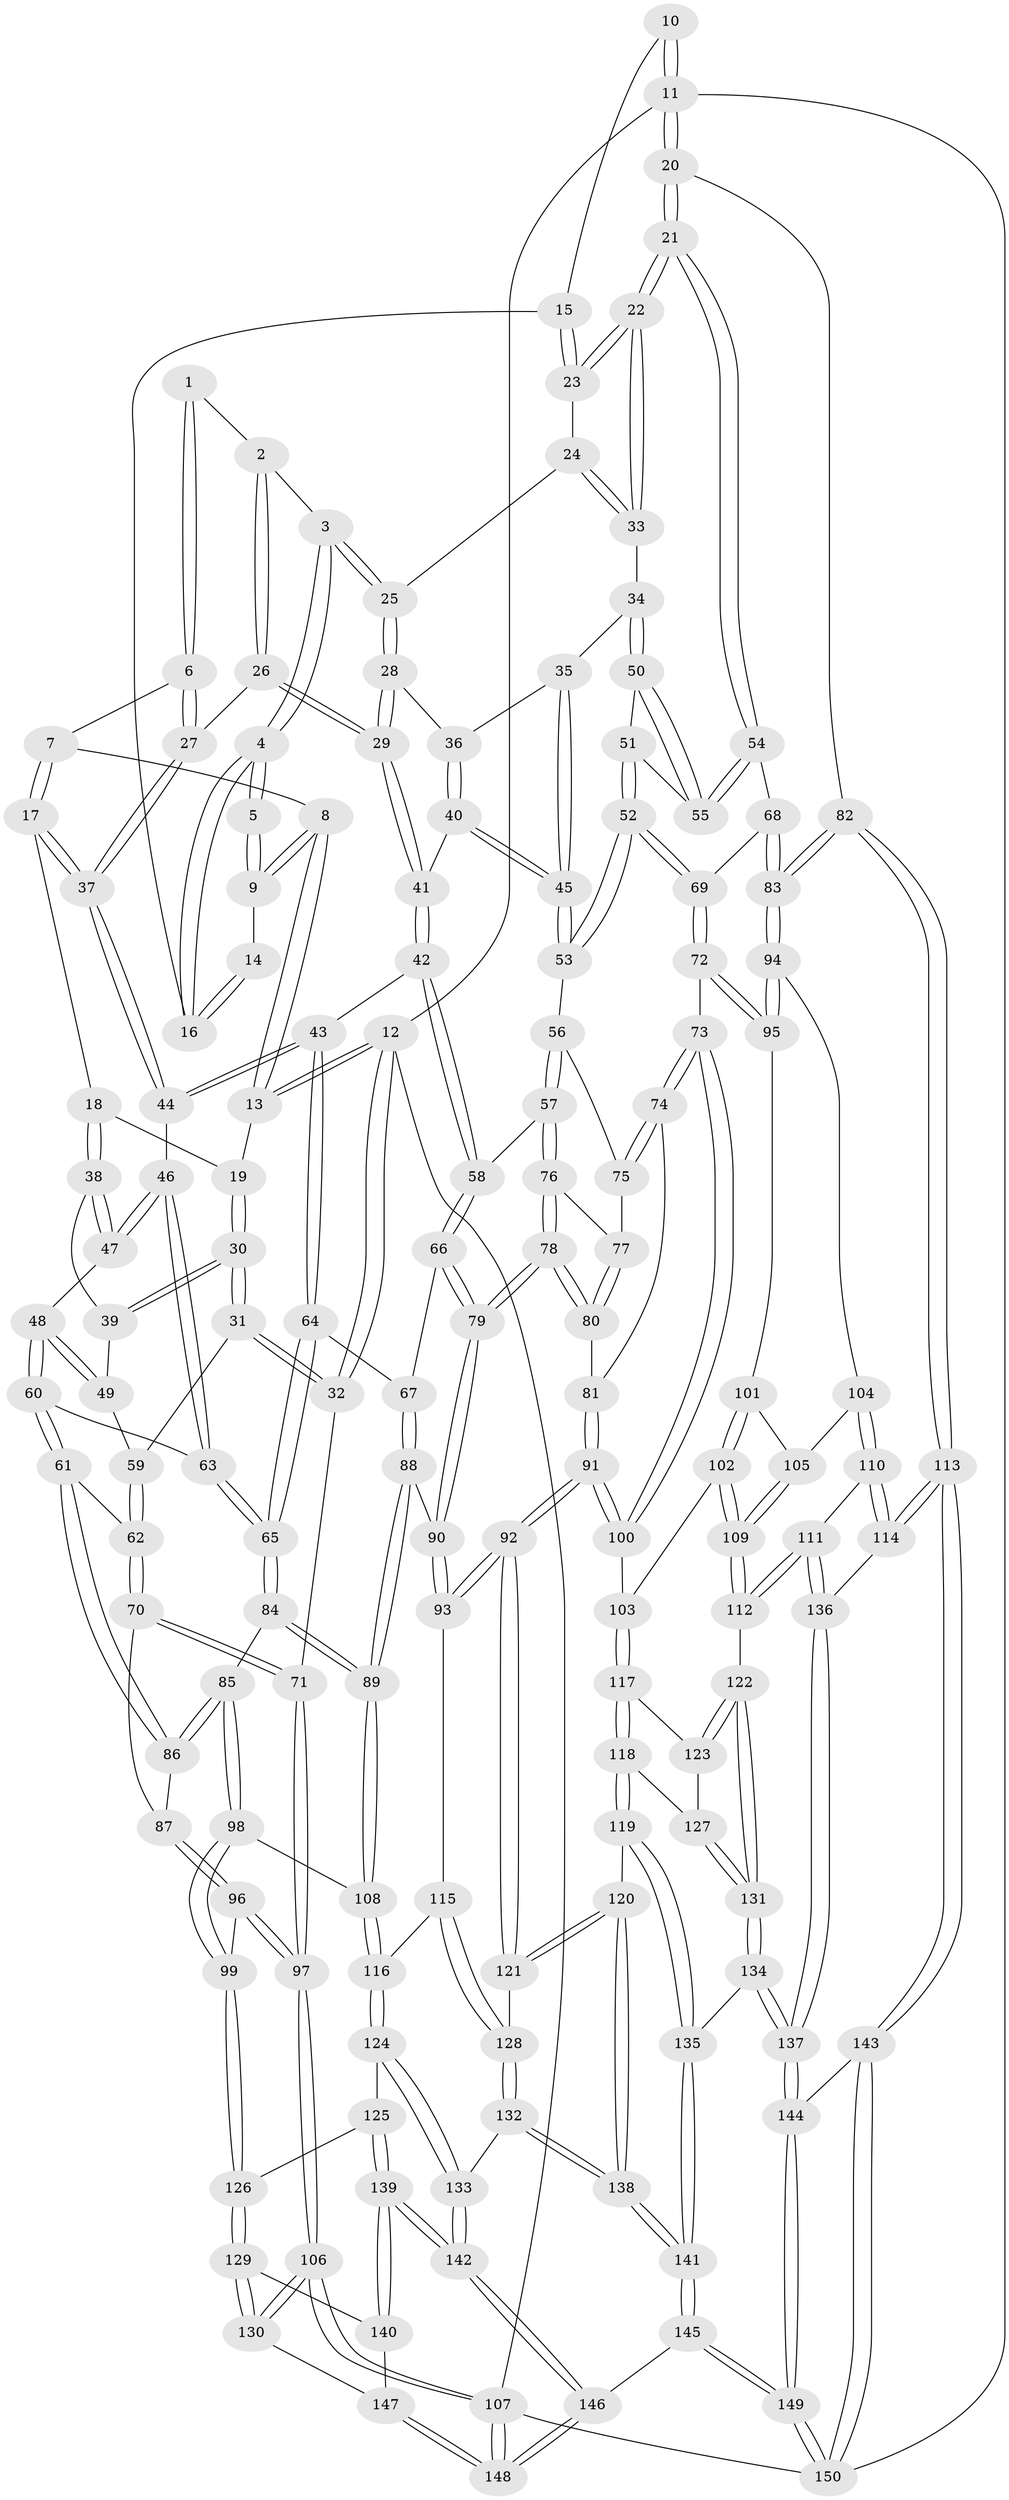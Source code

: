 // Generated by graph-tools (version 1.1) at 2025/03/03/09/25 03:03:19]
// undirected, 150 vertices, 372 edges
graph export_dot {
graph [start="1"]
  node [color=gray90,style=filled];
  1 [pos="+0.485036342792618+0.02020677045785673"];
  2 [pos="+0.5683867522116666+0.0992326536850033"];
  3 [pos="+0.6961555758099478+0.025410417899610214"];
  4 [pos="+0.6979290599454593+0.018768824797976844"];
  5 [pos="+0.4816980411364254+0.012640628350516001"];
  6 [pos="+0.45308067479965936+0.13527551991985304"];
  7 [pos="+0.30167773127488906+0"];
  8 [pos="+0.28551444032560186+0"];
  9 [pos="+0.30385778027605104+0"];
  10 [pos="+1+0"];
  11 [pos="+1+0"];
  12 [pos="+0+0"];
  13 [pos="+0+0"];
  14 [pos="+0.6993160145067625+0"];
  15 [pos="+0.9064837005023164+0.06869768313950302"];
  16 [pos="+0.7012624156378272+0.008553103227305688"];
  17 [pos="+0.26994919523783123+0.15907276834195366"];
  18 [pos="+0.16584138517561273+0.16679359392980428"];
  19 [pos="+0.09479000636591982+0.11076171680757366"];
  20 [pos="+1+0.27991436983119805"];
  21 [pos="+1+0.2792362726854605"];
  22 [pos="+1+0.21269354962764814"];
  23 [pos="+0.9267131212128767+0.1112642831831012"];
  24 [pos="+0.8085648672212715+0.14996460901813288"];
  25 [pos="+0.702993058564314+0.04956968256687985"];
  26 [pos="+0.5101502113398984+0.16368264007887967"];
  27 [pos="+0.4636576121920769+0.16135331599723884"];
  28 [pos="+0.695901533718627+0.12635641002537273"];
  29 [pos="+0.565099402047242+0.24515134209851824"];
  30 [pos="+0+0.273710028349893"];
  31 [pos="+0+0.28688876494005994"];
  32 [pos="+0+0.3287761377825719"];
  33 [pos="+0.8266436648012647+0.2189568620508838"];
  34 [pos="+0.7893561921032738+0.2613698964534887"];
  35 [pos="+0.727300688400982+0.22091672610909371"];
  36 [pos="+0.7057244719295784+0.20217885317002107"];
  37 [pos="+0.3367462858102816+0.24757263317829747"];
  38 [pos="+0.1265778258192507+0.25487446399348723"];
  39 [pos="+0.10507266179551808+0.26820229802722767"];
  40 [pos="+0.6277792776291448+0.27530735802601103"];
  41 [pos="+0.5670603715724397+0.2504957299843342"];
  42 [pos="+0.49438345654100274+0.3576197214508496"];
  43 [pos="+0.39028415800360206+0.3324548389769397"];
  44 [pos="+0.33504189422003644+0.2771198957884836"];
  45 [pos="+0.6727111787411847+0.3478955788921873"];
  46 [pos="+0.29742006101113866+0.3045665638600307"];
  47 [pos="+0.2202383604453844+0.30237814780512684"];
  48 [pos="+0.15437026793029462+0.34861419502236346"];
  49 [pos="+0.1294521744951798+0.33407873894986545"];
  50 [pos="+0.7892059993790456+0.29153068138439864"];
  51 [pos="+0.7619165938292592+0.35357162804580794"];
  52 [pos="+0.7489443763606434+0.3770818275880195"];
  53 [pos="+0.6834289961384746+0.3690015547029359"];
  54 [pos="+1+0.33223819221265277"];
  55 [pos="+0.9967127429483743+0.3266054369942601"];
  56 [pos="+0.6617437255206825+0.38532689772733264"];
  57 [pos="+0.5357432200124327+0.4054783428554811"];
  58 [pos="+0.5224264762363086+0.3996158086106833"];
  59 [pos="+0.11014286112539191+0.3529054187257445"];
  60 [pos="+0.17431819730980758+0.4446366733229673"];
  61 [pos="+0.16881142403732358+0.4486105508563902"];
  62 [pos="+0.0846661788982673+0.42022237082567965"];
  63 [pos="+0.23528501872467816+0.42898529613744346"];
  64 [pos="+0.3766357858863899+0.45605756396765745"];
  65 [pos="+0.30178794452786034+0.4944904755779386"];
  66 [pos="+0.46523692297607955+0.4829718807491576"];
  67 [pos="+0.4152724276263159+0.48621564169038817"];
  68 [pos="+0.9339483209664572+0.41531112283675986"];
  69 [pos="+0.8108357543331915+0.46443030056330625"];
  70 [pos="+0+0.419448009287344"];
  71 [pos="+0+0.40051164420499463"];
  72 [pos="+0.8057976429348632+0.49087360682633546"];
  73 [pos="+0.7048966497446804+0.5661331262068877"];
  74 [pos="+0.6831275881941948+0.5509976914609799"];
  75 [pos="+0.6530229669614334+0.4335499198666429"];
  76 [pos="+0.5374934815753333+0.40982266750899987"];
  77 [pos="+0.6115325909496145+0.4829264961496041"];
  78 [pos="+0.5617208904313585+0.537307790729501"];
  79 [pos="+0.5191484770927686+0.5761444664831006"];
  80 [pos="+0.607713087927705+0.5284880688373259"];
  81 [pos="+0.612891919609403+0.5302928745199129"];
  82 [pos="+1+0.7208774780814874"];
  83 [pos="+0.9590923611458262+0.6106503720825127"];
  84 [pos="+0.29761804131781866+0.5829989147893059"];
  85 [pos="+0.21982138090289008+0.5772490802693583"];
  86 [pos="+0.15147373549855053+0.5327005823548284"];
  87 [pos="+0.13587231916209588+0.542522129082841"];
  88 [pos="+0.39700898179882704+0.5933264966168429"];
  89 [pos="+0.32384679710524916+0.6161151963565799"];
  90 [pos="+0.5065308044146924+0.6162815377483408"];
  91 [pos="+0.5985688072567423+0.6585889838457858"];
  92 [pos="+0.5479658107222034+0.6801770930747844"];
  93 [pos="+0.5182189416526048+0.6425306409259051"];
  94 [pos="+0.8916812477136068+0.6013412725139942"];
  95 [pos="+0.8749599506131888+0.5865099738974112"];
  96 [pos="+0.0658180050449336+0.6241404619482663"];
  97 [pos="+0+0.6734024048827371"];
  98 [pos="+0.1691191717434344+0.6716725095325582"];
  99 [pos="+0.15845351155299847+0.6821014424610515"];
  100 [pos="+0.697613646132465+0.6203903238110048"];
  101 [pos="+0.7713290118035087+0.6408385625716794"];
  102 [pos="+0.7122808009141176+0.6398895968725404"];
  103 [pos="+0.7113951817408057+0.6395851446704218"];
  104 [pos="+0.8646953769242739+0.6480328722640151"];
  105 [pos="+0.8201204660471149+0.6692699846459316"];
  106 [pos="+0+0.8040095432423356"];
  107 [pos="+0+1"];
  108 [pos="+0.32132808667728086+0.634857070761691"];
  109 [pos="+0.7978818276642847+0.7146170710255255"];
  110 [pos="+0.8647165286332535+0.6487259862891958"];
  111 [pos="+0.8403003022611103+0.7646041157093052"];
  112 [pos="+0.8041060212387637+0.7408422011528831"];
  113 [pos="+1+0.8280855868004338"];
  114 [pos="+0.9173851218681147+0.7727492193795572"];
  115 [pos="+0.42431759797886237+0.6924543621068633"];
  116 [pos="+0.3235535477627379+0.6842096769376887"];
  117 [pos="+0.7102526434725198+0.6554443019026289"];
  118 [pos="+0.6634958835184869+0.7471427041719607"];
  119 [pos="+0.6609970273149255+0.7486345821852342"];
  120 [pos="+0.5594371407143688+0.7265118678192539"];
  121 [pos="+0.548370475504575+0.6937437320081423"];
  122 [pos="+0.7482014120589421+0.7543603842885506"];
  123 [pos="+0.7264974710804044+0.7141011517158613"];
  124 [pos="+0.3140978515254808+0.7271286789877948"];
  125 [pos="+0.23559538065725127+0.7464084642207931"];
  126 [pos="+0.17400255036721396+0.7276990258888617"];
  127 [pos="+0.6877083362571772+0.7496348599659356"];
  128 [pos="+0.4319155132796284+0.752981480384154"];
  129 [pos="+0.13660849478179796+0.7699595856024829"];
  130 [pos="+0+0.8229228343096131"];
  131 [pos="+0.737106072904759+0.7690461409629757"];
  132 [pos="+0.41679966558157283+0.7692176875731694"];
  133 [pos="+0.35878047708946037+0.7971875263543544"];
  134 [pos="+0.7173660496525939+0.8754233394522862"];
  135 [pos="+0.6898303446524696+0.8786712305353213"];
  136 [pos="+0.8474435295921198+0.7730696216151496"];
  137 [pos="+0.780851388585111+0.8929532633661418"];
  138 [pos="+0.5504260913767981+0.8214133394194595"];
  139 [pos="+0.2159821677823888+0.8783617161280626"];
  140 [pos="+0.18865923182323835+0.8652283667997913"];
  141 [pos="+0.5624161119578047+0.9318687829835117"];
  142 [pos="+0.36881354746877854+1"];
  143 [pos="+1+0.870810534873092"];
  144 [pos="+0.8028172490913015+0.9175183983441871"];
  145 [pos="+0.4228331773389048+1"];
  146 [pos="+0.39123313238332685+1"];
  147 [pos="+0.07631308256710384+0.8747444340046521"];
  148 [pos="+0.29560380989067275+1"];
  149 [pos="+0.8091793419968027+1"];
  150 [pos="+1+1"];
  1 -- 2;
  1 -- 6;
  1 -- 6;
  2 -- 3;
  2 -- 26;
  2 -- 26;
  3 -- 4;
  3 -- 4;
  3 -- 25;
  3 -- 25;
  4 -- 5;
  4 -- 5;
  4 -- 16;
  4 -- 16;
  5 -- 9;
  5 -- 9;
  6 -- 7;
  6 -- 27;
  6 -- 27;
  7 -- 8;
  7 -- 17;
  7 -- 17;
  8 -- 9;
  8 -- 9;
  8 -- 13;
  8 -- 13;
  9 -- 14;
  10 -- 11;
  10 -- 11;
  10 -- 15;
  11 -- 12;
  11 -- 20;
  11 -- 20;
  11 -- 150;
  12 -- 13;
  12 -- 13;
  12 -- 32;
  12 -- 32;
  12 -- 107;
  13 -- 19;
  14 -- 16;
  14 -- 16;
  15 -- 16;
  15 -- 23;
  15 -- 23;
  17 -- 18;
  17 -- 37;
  17 -- 37;
  18 -- 19;
  18 -- 38;
  18 -- 38;
  19 -- 30;
  19 -- 30;
  20 -- 21;
  20 -- 21;
  20 -- 82;
  21 -- 22;
  21 -- 22;
  21 -- 54;
  21 -- 54;
  22 -- 23;
  22 -- 23;
  22 -- 33;
  22 -- 33;
  23 -- 24;
  24 -- 25;
  24 -- 33;
  24 -- 33;
  25 -- 28;
  25 -- 28;
  26 -- 27;
  26 -- 29;
  26 -- 29;
  27 -- 37;
  27 -- 37;
  28 -- 29;
  28 -- 29;
  28 -- 36;
  29 -- 41;
  29 -- 41;
  30 -- 31;
  30 -- 31;
  30 -- 39;
  30 -- 39;
  31 -- 32;
  31 -- 32;
  31 -- 59;
  32 -- 71;
  33 -- 34;
  34 -- 35;
  34 -- 50;
  34 -- 50;
  35 -- 36;
  35 -- 45;
  35 -- 45;
  36 -- 40;
  36 -- 40;
  37 -- 44;
  37 -- 44;
  38 -- 39;
  38 -- 47;
  38 -- 47;
  39 -- 49;
  40 -- 41;
  40 -- 45;
  40 -- 45;
  41 -- 42;
  41 -- 42;
  42 -- 43;
  42 -- 58;
  42 -- 58;
  43 -- 44;
  43 -- 44;
  43 -- 64;
  43 -- 64;
  44 -- 46;
  45 -- 53;
  45 -- 53;
  46 -- 47;
  46 -- 47;
  46 -- 63;
  46 -- 63;
  47 -- 48;
  48 -- 49;
  48 -- 49;
  48 -- 60;
  48 -- 60;
  49 -- 59;
  50 -- 51;
  50 -- 55;
  50 -- 55;
  51 -- 52;
  51 -- 52;
  51 -- 55;
  52 -- 53;
  52 -- 53;
  52 -- 69;
  52 -- 69;
  53 -- 56;
  54 -- 55;
  54 -- 55;
  54 -- 68;
  56 -- 57;
  56 -- 57;
  56 -- 75;
  57 -- 58;
  57 -- 76;
  57 -- 76;
  58 -- 66;
  58 -- 66;
  59 -- 62;
  59 -- 62;
  60 -- 61;
  60 -- 61;
  60 -- 63;
  61 -- 62;
  61 -- 86;
  61 -- 86;
  62 -- 70;
  62 -- 70;
  63 -- 65;
  63 -- 65;
  64 -- 65;
  64 -- 65;
  64 -- 67;
  65 -- 84;
  65 -- 84;
  66 -- 67;
  66 -- 79;
  66 -- 79;
  67 -- 88;
  67 -- 88;
  68 -- 69;
  68 -- 83;
  68 -- 83;
  69 -- 72;
  69 -- 72;
  70 -- 71;
  70 -- 71;
  70 -- 87;
  71 -- 97;
  71 -- 97;
  72 -- 73;
  72 -- 95;
  72 -- 95;
  73 -- 74;
  73 -- 74;
  73 -- 100;
  73 -- 100;
  74 -- 75;
  74 -- 75;
  74 -- 81;
  75 -- 77;
  76 -- 77;
  76 -- 78;
  76 -- 78;
  77 -- 80;
  77 -- 80;
  78 -- 79;
  78 -- 79;
  78 -- 80;
  78 -- 80;
  79 -- 90;
  79 -- 90;
  80 -- 81;
  81 -- 91;
  81 -- 91;
  82 -- 83;
  82 -- 83;
  82 -- 113;
  82 -- 113;
  83 -- 94;
  83 -- 94;
  84 -- 85;
  84 -- 89;
  84 -- 89;
  85 -- 86;
  85 -- 86;
  85 -- 98;
  85 -- 98;
  86 -- 87;
  87 -- 96;
  87 -- 96;
  88 -- 89;
  88 -- 89;
  88 -- 90;
  89 -- 108;
  89 -- 108;
  90 -- 93;
  90 -- 93;
  91 -- 92;
  91 -- 92;
  91 -- 100;
  91 -- 100;
  92 -- 93;
  92 -- 93;
  92 -- 121;
  92 -- 121;
  93 -- 115;
  94 -- 95;
  94 -- 95;
  94 -- 104;
  95 -- 101;
  96 -- 97;
  96 -- 97;
  96 -- 99;
  97 -- 106;
  97 -- 106;
  98 -- 99;
  98 -- 99;
  98 -- 108;
  99 -- 126;
  99 -- 126;
  100 -- 103;
  101 -- 102;
  101 -- 102;
  101 -- 105;
  102 -- 103;
  102 -- 109;
  102 -- 109;
  103 -- 117;
  103 -- 117;
  104 -- 105;
  104 -- 110;
  104 -- 110;
  105 -- 109;
  105 -- 109;
  106 -- 107;
  106 -- 107;
  106 -- 130;
  106 -- 130;
  107 -- 148;
  107 -- 148;
  107 -- 150;
  108 -- 116;
  108 -- 116;
  109 -- 112;
  109 -- 112;
  110 -- 111;
  110 -- 114;
  110 -- 114;
  111 -- 112;
  111 -- 112;
  111 -- 136;
  111 -- 136;
  112 -- 122;
  113 -- 114;
  113 -- 114;
  113 -- 143;
  113 -- 143;
  114 -- 136;
  115 -- 116;
  115 -- 128;
  115 -- 128;
  116 -- 124;
  116 -- 124;
  117 -- 118;
  117 -- 118;
  117 -- 123;
  118 -- 119;
  118 -- 119;
  118 -- 127;
  119 -- 120;
  119 -- 135;
  119 -- 135;
  120 -- 121;
  120 -- 121;
  120 -- 138;
  120 -- 138;
  121 -- 128;
  122 -- 123;
  122 -- 123;
  122 -- 131;
  122 -- 131;
  123 -- 127;
  124 -- 125;
  124 -- 133;
  124 -- 133;
  125 -- 126;
  125 -- 139;
  125 -- 139;
  126 -- 129;
  126 -- 129;
  127 -- 131;
  127 -- 131;
  128 -- 132;
  128 -- 132;
  129 -- 130;
  129 -- 130;
  129 -- 140;
  130 -- 147;
  131 -- 134;
  131 -- 134;
  132 -- 133;
  132 -- 138;
  132 -- 138;
  133 -- 142;
  133 -- 142;
  134 -- 135;
  134 -- 137;
  134 -- 137;
  135 -- 141;
  135 -- 141;
  136 -- 137;
  136 -- 137;
  137 -- 144;
  137 -- 144;
  138 -- 141;
  138 -- 141;
  139 -- 140;
  139 -- 140;
  139 -- 142;
  139 -- 142;
  140 -- 147;
  141 -- 145;
  141 -- 145;
  142 -- 146;
  142 -- 146;
  143 -- 144;
  143 -- 150;
  143 -- 150;
  144 -- 149;
  144 -- 149;
  145 -- 146;
  145 -- 149;
  145 -- 149;
  146 -- 148;
  146 -- 148;
  147 -- 148;
  147 -- 148;
  149 -- 150;
  149 -- 150;
}
